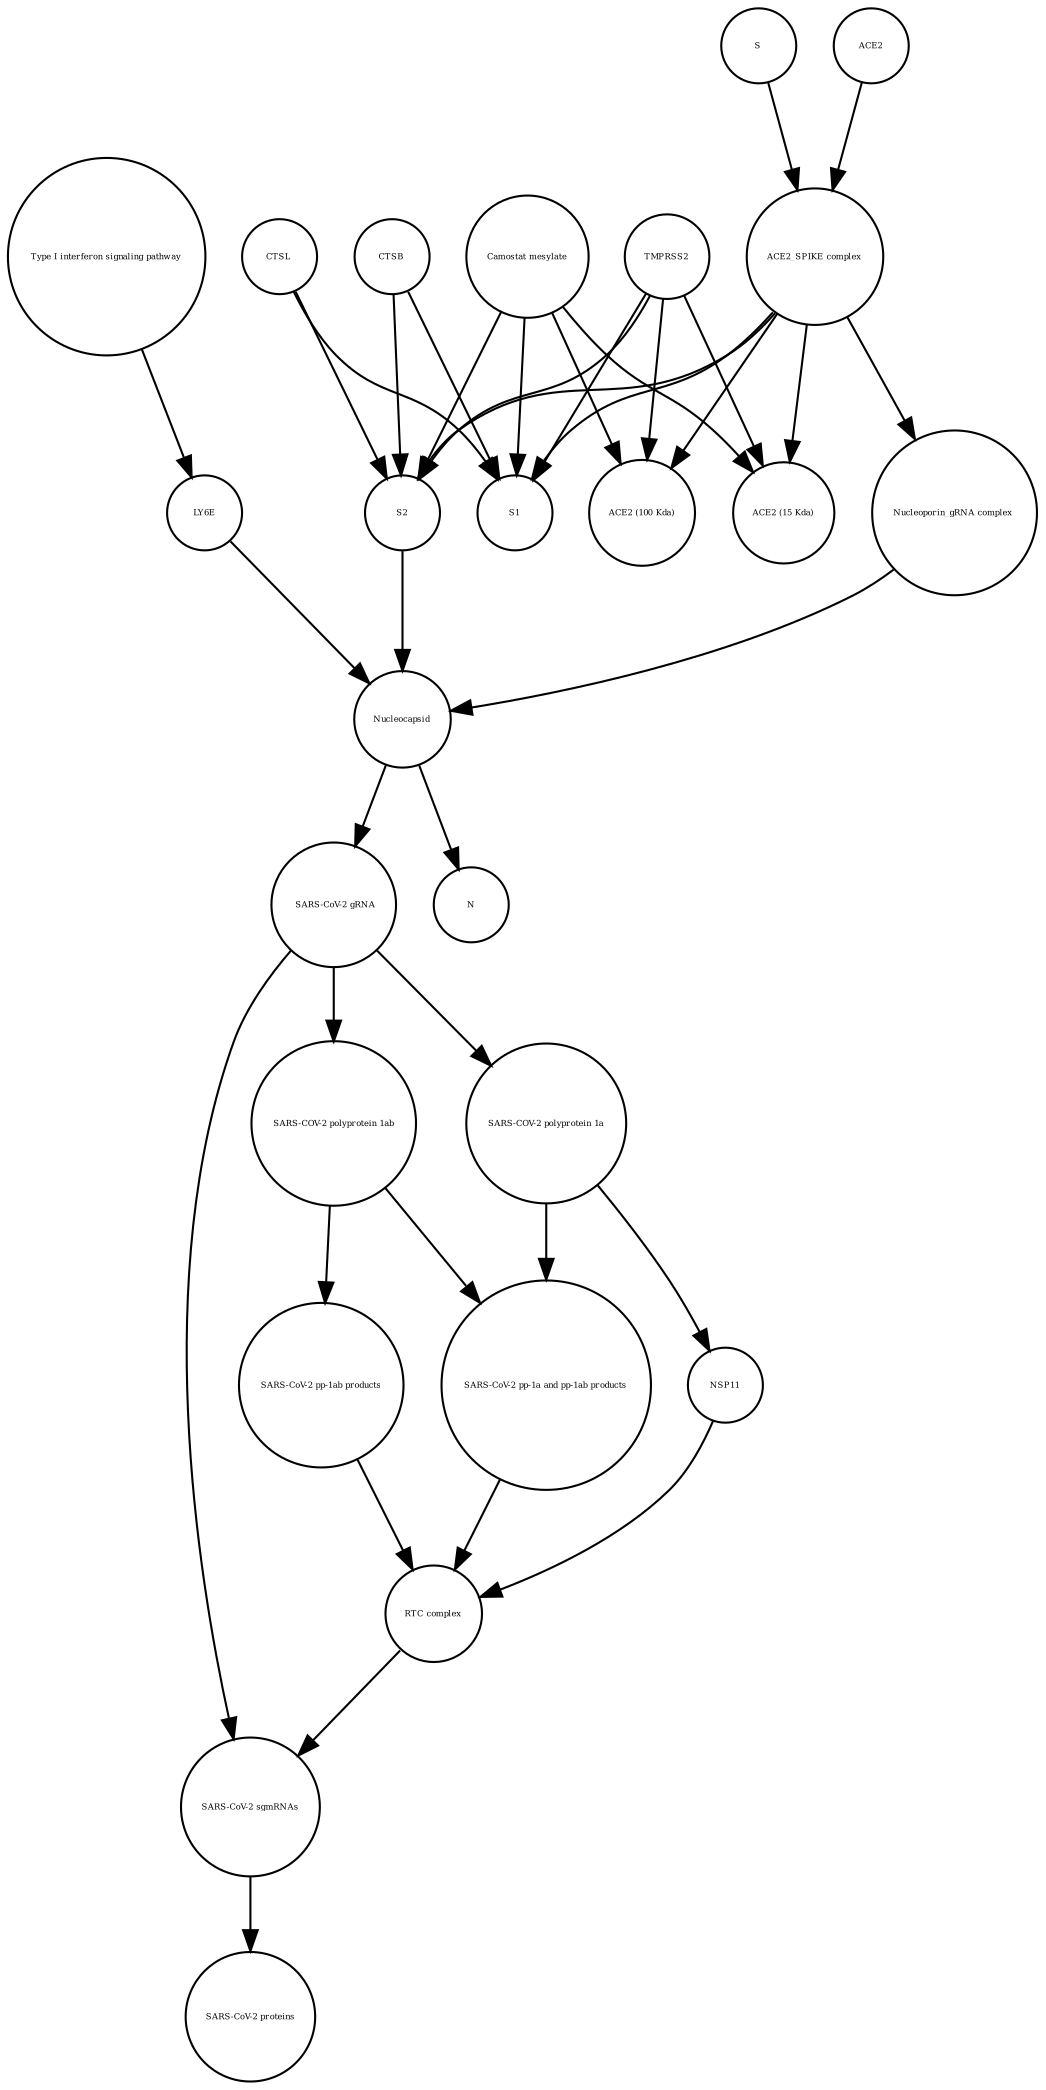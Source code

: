 strict digraph  {
"Type I interferon signaling pathway" [annotation="", bipartite=0, cls=phenotype, fontsize=4, label="Type I interferon signaling pathway", shape=circle];
LY6E [annotation="", bipartite=0, cls=macromolecule, fontsize=4, label=LY6E, shape=circle];
NSP11 [annotation="", bipartite=0, cls=macromolecule, fontsize=4, label=NSP11, shape=circle];
S2 [annotation="", bipartite=0, cls=macromolecule, fontsize=4, label=S2, shape=circle];
"ACE2_SPIKE complex" [annotation="", bipartite=0, cls=complex, fontsize=4, label="ACE2_SPIKE complex", shape=circle];
"Nucleoporin_gRNA complex " [annotation="", bipartite=0, cls=complex, fontsize=4, label="Nucleoporin_gRNA complex ", shape=circle];
"SARS-CoV-2 pp-1a and pp-1ab products" [annotation="", bipartite=0, cls=complex, fontsize=4, label="SARS-CoV-2 pp-1a and pp-1ab products", shape=circle];
"Camostat mesylate" [annotation="urn_miriam_pubchem.compound_2536", bipartite=0, cls="simple chemical", fontsize=4, label="Camostat mesylate", shape=circle];
CTSB [annotation="", bipartite=0, cls=macromolecule, fontsize=4, label=CTSB, shape=circle];
"ACE2 (100 Kda)" [annotation="", bipartite=0, cls=macromolecule, fontsize=4, label="ACE2 (100 Kda)", shape=circle];
"SARS-CoV-2 proteins" [annotation="", bipartite=0, cls=complex, fontsize=4, label="SARS-CoV-2 proteins", shape=circle];
S1 [annotation="", bipartite=0, cls=macromolecule, fontsize=4, label=S1, shape=circle];
"SARS-COV-2 polyprotein 1a" [annotation="", bipartite=0, cls=macromolecule, fontsize=4, label="SARS-COV-2 polyprotein 1a", shape=circle];
"SARS-CoV-2 pp-1ab products" [annotation="", bipartite=0, cls=complex, fontsize=4, label="SARS-CoV-2 pp-1ab products", shape=circle];
"SARS-COV-2 polyprotein 1ab" [annotation="", bipartite=0, cls=macromolecule, fontsize=4, label="SARS-COV-2 polyprotein 1ab", shape=circle];
"ACE2 (15 Kda)" [annotation="", bipartite=0, cls=macromolecule, fontsize=4, label="ACE2 (15 Kda)", shape=circle];
CTSL [annotation="", bipartite=0, cls=macromolecule, fontsize=4, label=CTSL, shape=circle];
" SARS-CoV-2 gRNA" [annotation="", bipartite=0, cls="nucleic acid feature", fontsize=4, label=" SARS-CoV-2 gRNA", shape=circle];
"RTC complex" [annotation="", bipartite=0, cls=complex, fontsize=4, label="RTC complex", shape=circle];
Nucleocapsid [annotation="", bipartite=0, cls=complex, fontsize=4, label=Nucleocapsid, shape=circle];
N [annotation="", bipartite=0, cls=macromolecule, fontsize=4, label=N, shape=circle];
S [annotation="", bipartite=0, cls="macromolecule multimer", fontsize=4, label=S, shape=circle];
TMPRSS2 [annotation="", bipartite=0, cls=macromolecule, fontsize=4, label=TMPRSS2, shape=circle];
ACE2 [annotation="", bipartite=0, cls=macromolecule, fontsize=4, label=ACE2, shape=circle];
"SARS-CoV-2 sgmRNAs" [annotation="", bipartite=0, cls=complex, fontsize=4, label="SARS-CoV-2 sgmRNAs", shape=circle];
"Type I interferon signaling pathway" -> LY6E  [annotation="", interaction_type=stimulation];
LY6E -> Nucleocapsid  [annotation="urn_miriam_doi_10.1101%2F2020.03.05.979260|urn_miriam_doi_10.1101%2F2020.04.02.021469", interaction_type=inhibition];
NSP11 -> "RTC complex"  [annotation="", interaction_type=production];
S2 -> Nucleocapsid  [annotation="", interaction_type=stimulation];
"ACE2_SPIKE complex" -> "Nucleoporin_gRNA complex "  [annotation="urn_miriam_pubmed_32142651|urn_miriam_pubmed_32094589", interaction_type=stimulation];
"ACE2_SPIKE complex" -> "ACE2 (100 Kda)"  [annotation="", interaction_type=production];
"ACE2_SPIKE complex" -> S2  [annotation="", interaction_type=production];
"ACE2_SPIKE complex" -> "ACE2 (15 Kda)"  [annotation="", interaction_type=production];
"ACE2_SPIKE complex" -> S1  [annotation="", interaction_type=production];
"Nucleoporin_gRNA complex " -> Nucleocapsid  [annotation="", interaction_type=production];
"SARS-CoV-2 pp-1a and pp-1ab products" -> "RTC complex"  [annotation="", interaction_type=production];
"Camostat mesylate" -> S2  [annotation="urn_miriam_pubmed_32142651|urn_miriam_pubmed_32094589|urn_miriam_pubmed_24227843", interaction_type=inhibition];
"Camostat mesylate" -> "ACE2 (100 Kda)"  [annotation="urn_miriam_pubmed_32142651|urn_miriam_pubmed_32094589|urn_miriam_pubmed_24227843", interaction_type=inhibition];
"Camostat mesylate" -> S1  [annotation="urn_miriam_pubmed_32142651|urn_miriam_pubmed_32094589|urn_miriam_pubmed_24227843", interaction_type=inhibition];
"Camostat mesylate" -> "ACE2 (15 Kda)"  [annotation="urn_miriam_pubmed_32142651|urn_miriam_pubmed_32094589|urn_miriam_pubmed_24227843", interaction_type=inhibition];
CTSB -> S2  [annotation=urn_miriam_pubmed_32142651, interaction_type=catalysis];
CTSB -> S1  [annotation=urn_miriam_pubmed_32142651, interaction_type=catalysis];
"SARS-COV-2 polyprotein 1a" -> NSP11  [annotation=urn_miriam_pubmed_31226023, interaction_type=catalysis];
"SARS-COV-2 polyprotein 1a" -> "SARS-CoV-2 pp-1a and pp-1ab products"  [annotation=urn_miriam_pubmed_31226023, interaction_type=catalysis];
"SARS-CoV-2 pp-1ab products" -> "RTC complex"  [annotation="", interaction_type=production];
"SARS-COV-2 polyprotein 1ab" -> "SARS-CoV-2 pp-1ab products"  [annotation=urn_miriam_pubmed_31226023, interaction_type=catalysis];
"SARS-COV-2 polyprotein 1ab" -> "SARS-CoV-2 pp-1a and pp-1ab products"  [annotation=urn_miriam_pubmed_31226023, interaction_type=catalysis];
CTSL -> S2  [annotation=urn_miriam_pubmed_32142651, interaction_type=catalysis];
CTSL -> S1  [annotation=urn_miriam_pubmed_32142651, interaction_type=catalysis];
" SARS-CoV-2 gRNA" -> "SARS-CoV-2 sgmRNAs"  [annotation="", interaction_type=production];
" SARS-CoV-2 gRNA" -> "SARS-COV-2 polyprotein 1ab"  [annotation="", interaction_type=production];
" SARS-CoV-2 gRNA" -> "SARS-COV-2 polyprotein 1a"  [annotation="", interaction_type=production];
"RTC complex" -> "SARS-CoV-2 sgmRNAs"  [annotation=urn_miriam_pubmed_31226023, interaction_type="necessary stimulation"];
Nucleocapsid -> " SARS-CoV-2 gRNA"  [annotation="", interaction_type=production];
Nucleocapsid -> N  [annotation="", interaction_type=production];
S -> "ACE2_SPIKE complex"  [annotation="", interaction_type=production];
TMPRSS2 -> S2  [annotation="urn_miriam_pubmed_32142651|urn_miriam_pubmed_32094589|urn_miriam_pubmed_24227843", interaction_type=catalysis];
TMPRSS2 -> "ACE2 (100 Kda)"  [annotation="urn_miriam_pubmed_32142651|urn_miriam_pubmed_32094589|urn_miriam_pubmed_24227843", interaction_type=catalysis];
TMPRSS2 -> S1  [annotation="urn_miriam_pubmed_32142651|urn_miriam_pubmed_32094589|urn_miriam_pubmed_24227843", interaction_type=catalysis];
TMPRSS2 -> "ACE2 (15 Kda)"  [annotation="urn_miriam_pubmed_32142651|urn_miriam_pubmed_32094589|urn_miriam_pubmed_24227843", interaction_type=catalysis];
ACE2 -> "ACE2_SPIKE complex"  [annotation="", interaction_type=production];
"SARS-CoV-2 sgmRNAs" -> "SARS-CoV-2 proteins"  [annotation="", interaction_type=production];
}
